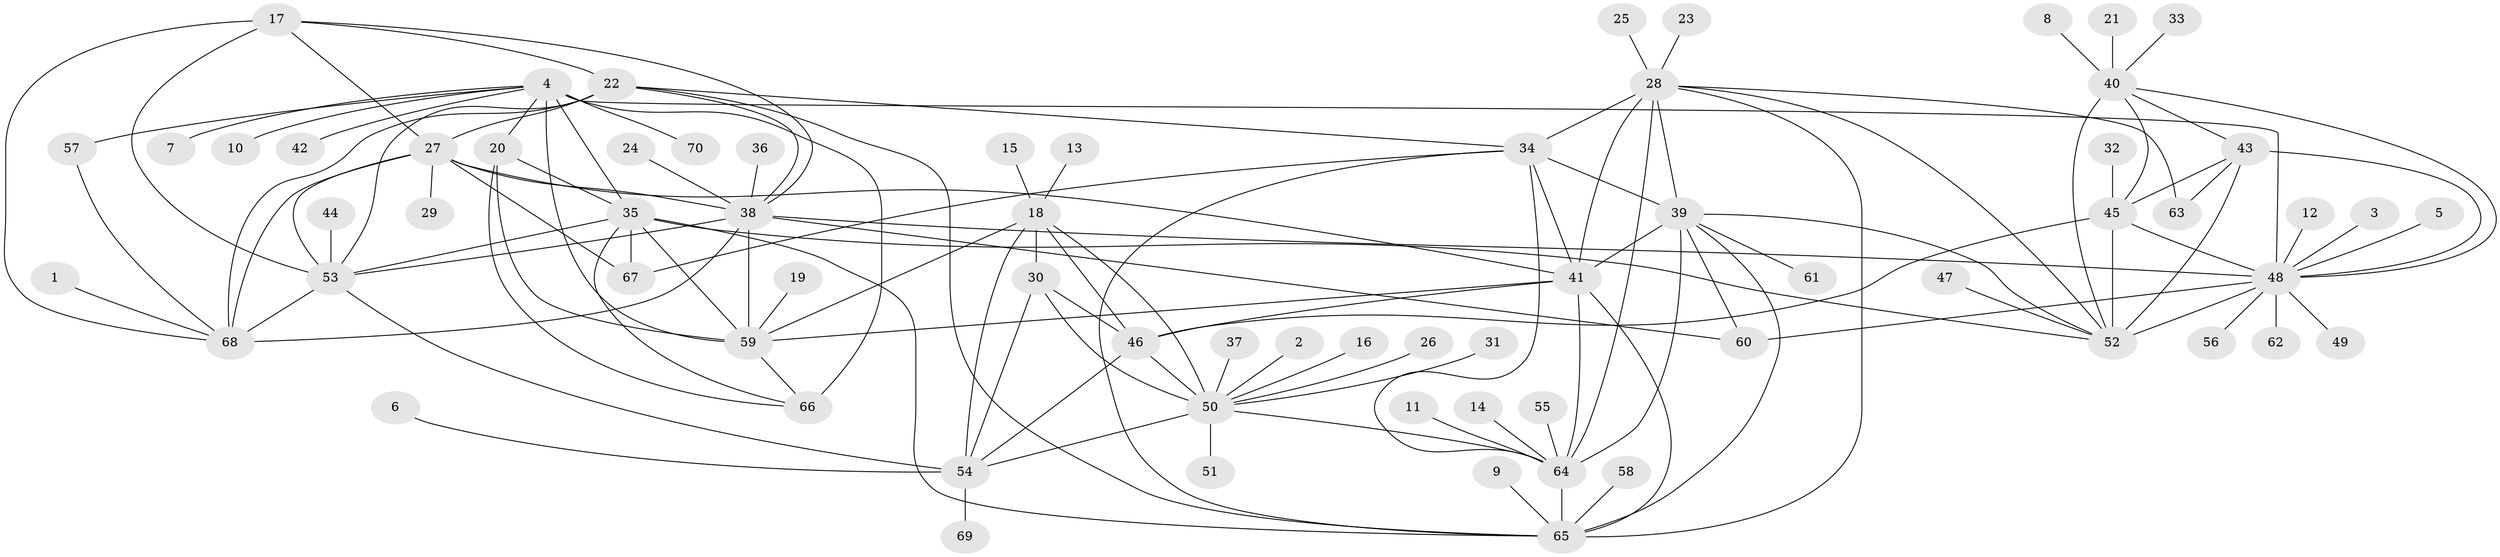 // original degree distribution, {11: 0.04285714285714286, 7: 0.05, 12: 0.014285714285714285, 8: 0.03571428571428571, 10: 0.05, 9: 0.03571428571428571, 14: 0.007142857142857143, 6: 0.007142857142857143, 15: 0.007142857142857143, 1: 0.5428571428571428, 3: 0.03571428571428571, 2: 0.16428571428571428, 4: 0.007142857142857143}
// Generated by graph-tools (version 1.1) at 2025/26/03/09/25 03:26:48]
// undirected, 70 vertices, 126 edges
graph export_dot {
graph [start="1"]
  node [color=gray90,style=filled];
  1;
  2;
  3;
  4;
  5;
  6;
  7;
  8;
  9;
  10;
  11;
  12;
  13;
  14;
  15;
  16;
  17;
  18;
  19;
  20;
  21;
  22;
  23;
  24;
  25;
  26;
  27;
  28;
  29;
  30;
  31;
  32;
  33;
  34;
  35;
  36;
  37;
  38;
  39;
  40;
  41;
  42;
  43;
  44;
  45;
  46;
  47;
  48;
  49;
  50;
  51;
  52;
  53;
  54;
  55;
  56;
  57;
  58;
  59;
  60;
  61;
  62;
  63;
  64;
  65;
  66;
  67;
  68;
  69;
  70;
  1 -- 68 [weight=1.0];
  2 -- 50 [weight=1.0];
  3 -- 48 [weight=1.0];
  4 -- 7 [weight=1.0];
  4 -- 10 [weight=1.0];
  4 -- 20 [weight=3.0];
  4 -- 35 [weight=3.0];
  4 -- 42 [weight=1.0];
  4 -- 48 [weight=1.0];
  4 -- 57 [weight=2.0];
  4 -- 59 [weight=3.0];
  4 -- 66 [weight=3.0];
  4 -- 70 [weight=1.0];
  5 -- 48 [weight=1.0];
  6 -- 54 [weight=1.0];
  8 -- 40 [weight=1.0];
  9 -- 65 [weight=1.0];
  11 -- 64 [weight=1.0];
  12 -- 48 [weight=1.0];
  13 -- 18 [weight=1.0];
  14 -- 64 [weight=1.0];
  15 -- 18 [weight=1.0];
  16 -- 50 [weight=1.0];
  17 -- 22 [weight=1.0];
  17 -- 27 [weight=1.0];
  17 -- 38 [weight=1.0];
  17 -- 53 [weight=2.0];
  17 -- 68 [weight=1.0];
  18 -- 30 [weight=4.0];
  18 -- 46 [weight=2.0];
  18 -- 50 [weight=2.0];
  18 -- 54 [weight=2.0];
  18 -- 59 [weight=1.0];
  19 -- 59 [weight=1.0];
  20 -- 35 [weight=1.0];
  20 -- 59 [weight=1.0];
  20 -- 66 [weight=1.0];
  21 -- 40 [weight=1.0];
  22 -- 27 [weight=1.0];
  22 -- 34 [weight=1.0];
  22 -- 38 [weight=1.0];
  22 -- 53 [weight=2.0];
  22 -- 65 [weight=1.0];
  22 -- 68 [weight=1.0];
  23 -- 28 [weight=1.0];
  24 -- 38 [weight=1.0];
  25 -- 28 [weight=1.0];
  26 -- 50 [weight=1.0];
  27 -- 29 [weight=1.0];
  27 -- 38 [weight=1.0];
  27 -- 41 [weight=1.0];
  27 -- 53 [weight=2.0];
  27 -- 67 [weight=1.0];
  27 -- 68 [weight=1.0];
  28 -- 34 [weight=1.0];
  28 -- 39 [weight=1.0];
  28 -- 41 [weight=1.0];
  28 -- 52 [weight=1.0];
  28 -- 63 [weight=1.0];
  28 -- 64 [weight=2.0];
  28 -- 65 [weight=1.0];
  30 -- 46 [weight=2.0];
  30 -- 50 [weight=2.0];
  30 -- 54 [weight=2.0];
  31 -- 50 [weight=1.0];
  32 -- 45 [weight=1.0];
  33 -- 40 [weight=1.0];
  34 -- 39 [weight=1.0];
  34 -- 41 [weight=1.0];
  34 -- 64 [weight=2.0];
  34 -- 65 [weight=1.0];
  34 -- 67 [weight=1.0];
  35 -- 52 [weight=1.0];
  35 -- 53 [weight=1.0];
  35 -- 59 [weight=1.0];
  35 -- 65 [weight=1.0];
  35 -- 66 [weight=1.0];
  35 -- 67 [weight=1.0];
  36 -- 38 [weight=1.0];
  37 -- 50 [weight=1.0];
  38 -- 48 [weight=1.0];
  38 -- 53 [weight=2.0];
  38 -- 59 [weight=1.0];
  38 -- 60 [weight=1.0];
  38 -- 68 [weight=1.0];
  39 -- 41 [weight=1.0];
  39 -- 52 [weight=1.0];
  39 -- 60 [weight=1.0];
  39 -- 61 [weight=1.0];
  39 -- 64 [weight=2.0];
  39 -- 65 [weight=1.0];
  40 -- 43 [weight=1.0];
  40 -- 45 [weight=1.0];
  40 -- 48 [weight=1.0];
  40 -- 52 [weight=3.0];
  41 -- 46 [weight=1.0];
  41 -- 59 [weight=2.0];
  41 -- 64 [weight=2.0];
  41 -- 65 [weight=1.0];
  43 -- 45 [weight=1.0];
  43 -- 48 [weight=1.0];
  43 -- 52 [weight=3.0];
  43 -- 63 [weight=1.0];
  44 -- 53 [weight=1.0];
  45 -- 46 [weight=1.0];
  45 -- 48 [weight=1.0];
  45 -- 52 [weight=3.0];
  46 -- 50 [weight=1.0];
  46 -- 54 [weight=1.0];
  47 -- 52 [weight=1.0];
  48 -- 49 [weight=1.0];
  48 -- 52 [weight=3.0];
  48 -- 56 [weight=1.0];
  48 -- 60 [weight=1.0];
  48 -- 62 [weight=1.0];
  50 -- 51 [weight=1.0];
  50 -- 54 [weight=1.0];
  50 -- 64 [weight=1.0];
  53 -- 54 [weight=1.0];
  53 -- 68 [weight=2.0];
  54 -- 69 [weight=1.0];
  55 -- 64 [weight=1.0];
  57 -- 68 [weight=1.0];
  58 -- 65 [weight=1.0];
  59 -- 66 [weight=1.0];
  64 -- 65 [weight=2.0];
}
